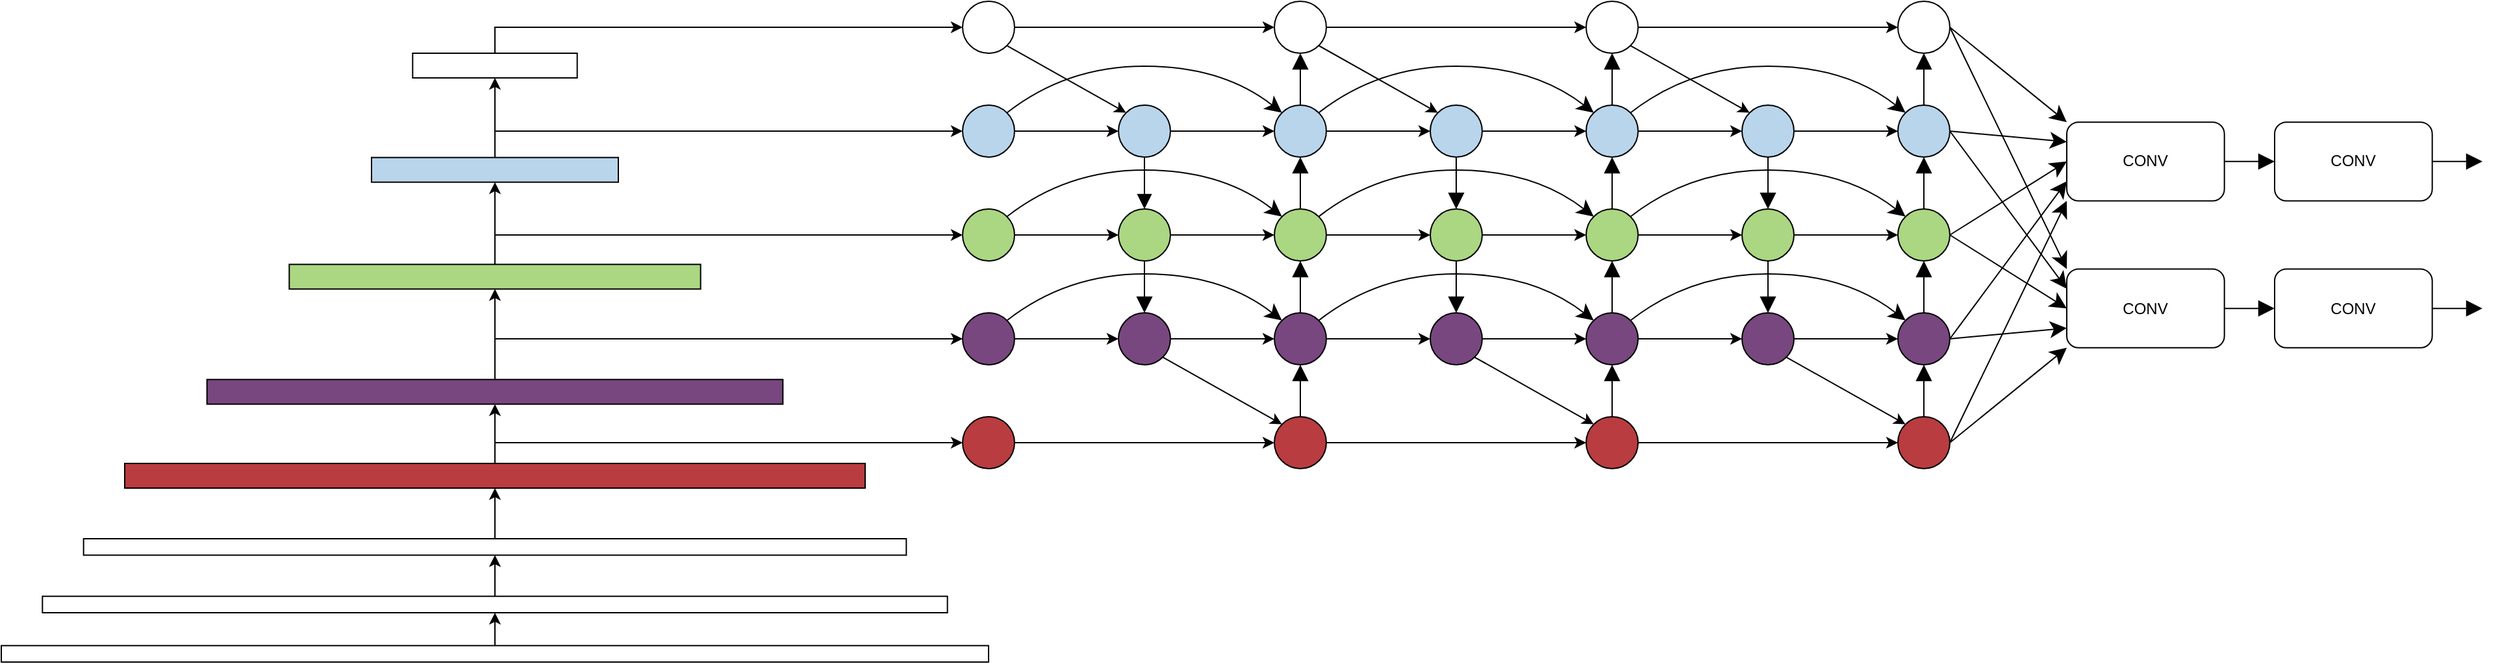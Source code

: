 <mxfile version="20.2.8" type="github">
  <diagram id="Q1lbnIge8eEQH-9hfLG9" name="第 1 页">
    <mxGraphModel dx="2755" dy="1028" grid="1" gridSize="10" guides="1" tooltips="1" connect="1" arrows="1" fold="1" page="1" pageScale="1" pageWidth="827" pageHeight="1169" math="0" shadow="0">
      <root>
        <mxCell id="0" />
        <mxCell id="1" parent="0" />
        <mxCell id="cvBlU5H9bP7NT6LMKIig-16" style="edgeStyle=orthogonalEdgeStyle;rounded=0;orthogonalLoop=1;jettySize=auto;html=1;exitX=1;exitY=0.5;exitDx=0;exitDy=0;entryX=0;entryY=0.5;entryDx=0;entryDy=0;" edge="1" parent="1" source="nWclfOt-MqA_zXtuq-44-1" target="nWclfOt-MqA_zXtuq-44-11">
          <mxGeometry relative="1" as="geometry" />
        </mxCell>
        <mxCell id="nWclfOt-MqA_zXtuq-44-1" value="" style="ellipse;whiteSpace=wrap;html=1;aspect=fixed;" parent="1" vertex="1">
          <mxGeometry x="200" y="160" width="40" height="40" as="geometry" />
        </mxCell>
        <mxCell id="cvBlU5H9bP7NT6LMKIig-19" style="edgeStyle=orthogonalEdgeStyle;rounded=0;orthogonalLoop=1;jettySize=auto;html=1;exitX=1;exitY=0.5;exitDx=0;exitDy=0;entryX=0;entryY=0.5;entryDx=0;entryDy=0;" edge="1" parent="1" source="nWclfOt-MqA_zXtuq-44-2" target="nWclfOt-MqA_zXtuq-44-7">
          <mxGeometry relative="1" as="geometry" />
        </mxCell>
        <mxCell id="nWclfOt-MqA_zXtuq-44-2" value="" style="ellipse;whiteSpace=wrap;html=1;aspect=fixed;fillColor=#B9D5EC;" parent="1" vertex="1">
          <mxGeometry x="200" y="240" width="40" height="40" as="geometry" />
        </mxCell>
        <mxCell id="cvBlU5H9bP7NT6LMKIig-25" style="edgeStyle=orthogonalEdgeStyle;rounded=0;orthogonalLoop=1;jettySize=auto;html=1;exitX=1;exitY=0.5;exitDx=0;exitDy=0;entryX=0;entryY=0.5;entryDx=0;entryDy=0;" edge="1" parent="1" source="nWclfOt-MqA_zXtuq-44-3" target="nWclfOt-MqA_zXtuq-44-8">
          <mxGeometry relative="1" as="geometry" />
        </mxCell>
        <mxCell id="nWclfOt-MqA_zXtuq-44-3" value="" style="ellipse;whiteSpace=wrap;html=1;aspect=fixed;fillColor=#ABD682;" parent="1" vertex="1">
          <mxGeometry x="200" y="320" width="40" height="40" as="geometry" />
        </mxCell>
        <mxCell id="cvBlU5H9bP7NT6LMKIig-31" style="edgeStyle=orthogonalEdgeStyle;rounded=0;orthogonalLoop=1;jettySize=auto;html=1;exitX=1;exitY=0.5;exitDx=0;exitDy=0;entryX=0;entryY=0.5;entryDx=0;entryDy=0;" edge="1" parent="1" source="nWclfOt-MqA_zXtuq-44-4" target="nWclfOt-MqA_zXtuq-44-9">
          <mxGeometry relative="1" as="geometry" />
        </mxCell>
        <mxCell id="nWclfOt-MqA_zXtuq-44-4" value="" style="ellipse;whiteSpace=wrap;html=1;aspect=fixed;fillColor=#78477F;" parent="1" vertex="1">
          <mxGeometry x="200" y="400" width="40" height="40" as="geometry" />
        </mxCell>
        <mxCell id="cvBlU5H9bP7NT6LMKIig-37" style="edgeStyle=orthogonalEdgeStyle;rounded=0;orthogonalLoop=1;jettySize=auto;html=1;exitX=1;exitY=0.5;exitDx=0;exitDy=0;entryX=0;entryY=0.5;entryDx=0;entryDy=0;" edge="1" parent="1" source="nWclfOt-MqA_zXtuq-44-5" target="nWclfOt-MqA_zXtuq-44-15">
          <mxGeometry relative="1" as="geometry" />
        </mxCell>
        <mxCell id="nWclfOt-MqA_zXtuq-44-5" value="" style="ellipse;whiteSpace=wrap;html=1;aspect=fixed;fillColor=#B93C40;" parent="1" vertex="1">
          <mxGeometry x="200" y="480" width="40" height="40" as="geometry" />
        </mxCell>
        <mxCell id="cvBlU5H9bP7NT6LMKIig-20" style="edgeStyle=orthogonalEdgeStyle;rounded=0;orthogonalLoop=1;jettySize=auto;html=1;exitX=1;exitY=0.5;exitDx=0;exitDy=0;entryX=0;entryY=0.5;entryDx=0;entryDy=0;" edge="1" parent="1" source="nWclfOt-MqA_zXtuq-44-7" target="nWclfOt-MqA_zXtuq-44-12">
          <mxGeometry relative="1" as="geometry" />
        </mxCell>
        <mxCell id="cvBlU5H9bP7NT6LMKIig-43" style="edgeStyle=orthogonalEdgeStyle;rounded=0;orthogonalLoop=1;jettySize=auto;html=1;exitX=0.5;exitY=1;exitDx=0;exitDy=0;entryX=0.5;entryY=0;entryDx=0;entryDy=0;endArrow=block;endFill=1;endSize=9;" edge="1" parent="1" source="nWclfOt-MqA_zXtuq-44-7" target="nWclfOt-MqA_zXtuq-44-8">
          <mxGeometry relative="1" as="geometry" />
        </mxCell>
        <mxCell id="nWclfOt-MqA_zXtuq-44-7" value="" style="ellipse;whiteSpace=wrap;html=1;aspect=fixed;fillColor=#B9D5EC;" parent="1" vertex="1">
          <mxGeometry x="320" y="240" width="40" height="40" as="geometry" />
        </mxCell>
        <mxCell id="cvBlU5H9bP7NT6LMKIig-26" style="edgeStyle=orthogonalEdgeStyle;rounded=0;orthogonalLoop=1;jettySize=auto;html=1;exitX=1;exitY=0.5;exitDx=0;exitDy=0;entryX=0;entryY=0.5;entryDx=0;entryDy=0;" edge="1" parent="1" source="nWclfOt-MqA_zXtuq-44-8" target="nWclfOt-MqA_zXtuq-44-13">
          <mxGeometry relative="1" as="geometry" />
        </mxCell>
        <mxCell id="cvBlU5H9bP7NT6LMKIig-44" style="edgeStyle=orthogonalEdgeStyle;rounded=0;orthogonalLoop=1;jettySize=auto;html=1;exitX=0.5;exitY=1;exitDx=0;exitDy=0;entryX=0.5;entryY=0;entryDx=0;entryDy=0;endArrow=block;endFill=1;endSize=10;" edge="1" parent="1" source="nWclfOt-MqA_zXtuq-44-8" target="nWclfOt-MqA_zXtuq-44-9">
          <mxGeometry relative="1" as="geometry" />
        </mxCell>
        <mxCell id="nWclfOt-MqA_zXtuq-44-8" value="" style="ellipse;whiteSpace=wrap;html=1;aspect=fixed;fillColor=#ABD682;" parent="1" vertex="1">
          <mxGeometry x="320" y="320" width="40" height="40" as="geometry" />
        </mxCell>
        <mxCell id="cvBlU5H9bP7NT6LMKIig-32" style="edgeStyle=orthogonalEdgeStyle;rounded=0;orthogonalLoop=1;jettySize=auto;html=1;exitX=1;exitY=0.5;exitDx=0;exitDy=0;entryX=0;entryY=0.5;entryDx=0;entryDy=0;" edge="1" parent="1" source="nWclfOt-MqA_zXtuq-44-9" target="nWclfOt-MqA_zXtuq-44-14">
          <mxGeometry relative="1" as="geometry" />
        </mxCell>
        <mxCell id="nWclfOt-MqA_zXtuq-44-9" value="" style="ellipse;whiteSpace=wrap;html=1;aspect=fixed;fillColor=#78477F;" parent="1" vertex="1">
          <mxGeometry x="320" y="400" width="40" height="40" as="geometry" />
        </mxCell>
        <mxCell id="cvBlU5H9bP7NT6LMKIig-17" style="edgeStyle=orthogonalEdgeStyle;rounded=0;orthogonalLoop=1;jettySize=auto;html=1;exitX=1;exitY=0.5;exitDx=0;exitDy=0;entryX=0;entryY=0.5;entryDx=0;entryDy=0;" edge="1" parent="1" source="nWclfOt-MqA_zXtuq-44-11" target="nWclfOt-MqA_zXtuq-44-21">
          <mxGeometry relative="1" as="geometry" />
        </mxCell>
        <mxCell id="nWclfOt-MqA_zXtuq-44-11" value="" style="ellipse;whiteSpace=wrap;html=1;aspect=fixed;" parent="1" vertex="1">
          <mxGeometry x="440" y="160" width="40" height="40" as="geometry" />
        </mxCell>
        <mxCell id="cvBlU5H9bP7NT6LMKIig-21" style="edgeStyle=orthogonalEdgeStyle;rounded=0;orthogonalLoop=1;jettySize=auto;html=1;exitX=1;exitY=0.5;exitDx=0;exitDy=0;entryX=0;entryY=0.5;entryDx=0;entryDy=0;" edge="1" parent="1" source="nWclfOt-MqA_zXtuq-44-12" target="nWclfOt-MqA_zXtuq-44-17">
          <mxGeometry relative="1" as="geometry" />
        </mxCell>
        <mxCell id="cvBlU5H9bP7NT6LMKIig-62" style="edgeStyle=orthogonalEdgeStyle;rounded=0;orthogonalLoop=1;jettySize=auto;html=1;exitX=0.5;exitY=0;exitDx=0;exitDy=0;entryX=0.5;entryY=1;entryDx=0;entryDy=0;endArrow=block;endFill=1;endSize=10;" edge="1" parent="1" source="nWclfOt-MqA_zXtuq-44-12" target="nWclfOt-MqA_zXtuq-44-11">
          <mxGeometry relative="1" as="geometry" />
        </mxCell>
        <mxCell id="nWclfOt-MqA_zXtuq-44-12" value="" style="ellipse;whiteSpace=wrap;html=1;aspect=fixed;fillColor=#B9D5EC;" parent="1" vertex="1">
          <mxGeometry x="440" y="240" width="40" height="40" as="geometry" />
        </mxCell>
        <mxCell id="cvBlU5H9bP7NT6LMKIig-27" style="edgeStyle=orthogonalEdgeStyle;rounded=0;orthogonalLoop=1;jettySize=auto;html=1;exitX=1;exitY=0.5;exitDx=0;exitDy=0;entryX=0;entryY=0.5;entryDx=0;entryDy=0;" edge="1" parent="1" source="nWclfOt-MqA_zXtuq-44-13" target="nWclfOt-MqA_zXtuq-44-18">
          <mxGeometry relative="1" as="geometry" />
        </mxCell>
        <mxCell id="cvBlU5H9bP7NT6LMKIig-63" style="edgeStyle=orthogonalEdgeStyle;rounded=0;orthogonalLoop=1;jettySize=auto;html=1;exitX=0.5;exitY=0;exitDx=0;exitDy=0;entryX=0.5;entryY=1;entryDx=0;entryDy=0;endArrow=block;endFill=1;endSize=10;" edge="1" parent="1" source="nWclfOt-MqA_zXtuq-44-13" target="nWclfOt-MqA_zXtuq-44-12">
          <mxGeometry relative="1" as="geometry" />
        </mxCell>
        <mxCell id="nWclfOt-MqA_zXtuq-44-13" value="" style="ellipse;whiteSpace=wrap;html=1;aspect=fixed;fillColor=#ABD682;" parent="1" vertex="1">
          <mxGeometry x="440" y="320" width="40" height="40" as="geometry" />
        </mxCell>
        <mxCell id="cvBlU5H9bP7NT6LMKIig-33" style="edgeStyle=orthogonalEdgeStyle;rounded=0;orthogonalLoop=1;jettySize=auto;html=1;exitX=1;exitY=0.5;exitDx=0;exitDy=0;entryX=0;entryY=0.5;entryDx=0;entryDy=0;" edge="1" parent="1" source="nWclfOt-MqA_zXtuq-44-14" target="nWclfOt-MqA_zXtuq-44-19">
          <mxGeometry relative="1" as="geometry" />
        </mxCell>
        <mxCell id="cvBlU5H9bP7NT6LMKIig-64" style="edgeStyle=orthogonalEdgeStyle;rounded=0;orthogonalLoop=1;jettySize=auto;html=1;exitX=0.5;exitY=0;exitDx=0;exitDy=0;entryX=0.5;entryY=1;entryDx=0;entryDy=0;endArrow=block;endFill=1;endSize=10;" edge="1" parent="1" source="nWclfOt-MqA_zXtuq-44-14" target="nWclfOt-MqA_zXtuq-44-13">
          <mxGeometry relative="1" as="geometry" />
        </mxCell>
        <mxCell id="nWclfOt-MqA_zXtuq-44-14" value="" style="ellipse;whiteSpace=wrap;html=1;aspect=fixed;fillColor=#78477F;" parent="1" vertex="1">
          <mxGeometry x="440" y="400" width="40" height="40" as="geometry" />
        </mxCell>
        <mxCell id="cvBlU5H9bP7NT6LMKIig-38" style="edgeStyle=orthogonalEdgeStyle;rounded=0;orthogonalLoop=1;jettySize=auto;html=1;exitX=1;exitY=0.5;exitDx=0;exitDy=0;entryX=0;entryY=0.5;entryDx=0;entryDy=0;" edge="1" parent="1" source="nWclfOt-MqA_zXtuq-44-15" target="nWclfOt-MqA_zXtuq-44-25">
          <mxGeometry relative="1" as="geometry" />
        </mxCell>
        <mxCell id="cvBlU5H9bP7NT6LMKIig-65" style="edgeStyle=orthogonalEdgeStyle;rounded=0;orthogonalLoop=1;jettySize=auto;html=1;exitX=0.5;exitY=0;exitDx=0;exitDy=0;entryX=0.5;entryY=1;entryDx=0;entryDy=0;endArrow=block;endFill=1;endSize=10;" edge="1" parent="1" source="nWclfOt-MqA_zXtuq-44-15" target="nWclfOt-MqA_zXtuq-44-14">
          <mxGeometry relative="1" as="geometry" />
        </mxCell>
        <mxCell id="nWclfOt-MqA_zXtuq-44-15" value="" style="ellipse;whiteSpace=wrap;html=1;aspect=fixed;fillColor=#B93C40;" parent="1" vertex="1">
          <mxGeometry x="440" y="480" width="40" height="40" as="geometry" />
        </mxCell>
        <mxCell id="cvBlU5H9bP7NT6LMKIig-22" style="edgeStyle=orthogonalEdgeStyle;rounded=0;orthogonalLoop=1;jettySize=auto;html=1;exitX=1;exitY=0.5;exitDx=0;exitDy=0;entryX=0;entryY=0.5;entryDx=0;entryDy=0;" edge="1" parent="1" source="nWclfOt-MqA_zXtuq-44-17" target="nWclfOt-MqA_zXtuq-44-22">
          <mxGeometry relative="1" as="geometry" />
        </mxCell>
        <mxCell id="cvBlU5H9bP7NT6LMKIig-66" style="edgeStyle=orthogonalEdgeStyle;rounded=0;orthogonalLoop=1;jettySize=auto;html=1;exitX=0.5;exitY=1;exitDx=0;exitDy=0;entryX=0.5;entryY=0;entryDx=0;entryDy=0;endArrow=block;endFill=1;endSize=10;" edge="1" parent="1" source="nWclfOt-MqA_zXtuq-44-17" target="nWclfOt-MqA_zXtuq-44-18">
          <mxGeometry relative="1" as="geometry" />
        </mxCell>
        <mxCell id="nWclfOt-MqA_zXtuq-44-17" value="" style="ellipse;whiteSpace=wrap;html=1;aspect=fixed;fillColor=#B9D5EC;" parent="1" vertex="1">
          <mxGeometry x="560" y="240" width="40" height="40" as="geometry" />
        </mxCell>
        <mxCell id="cvBlU5H9bP7NT6LMKIig-28" style="edgeStyle=orthogonalEdgeStyle;rounded=0;orthogonalLoop=1;jettySize=auto;html=1;exitX=1;exitY=0.5;exitDx=0;exitDy=0;entryX=0;entryY=0.5;entryDx=0;entryDy=0;" edge="1" parent="1" source="nWclfOt-MqA_zXtuq-44-18" target="nWclfOt-MqA_zXtuq-44-23">
          <mxGeometry relative="1" as="geometry" />
        </mxCell>
        <mxCell id="cvBlU5H9bP7NT6LMKIig-67" style="edgeStyle=orthogonalEdgeStyle;rounded=0;orthogonalLoop=1;jettySize=auto;html=1;exitX=0.5;exitY=1;exitDx=0;exitDy=0;entryX=0.5;entryY=0;entryDx=0;entryDy=0;endArrow=block;endFill=1;endSize=10;" edge="1" parent="1" source="nWclfOt-MqA_zXtuq-44-18" target="nWclfOt-MqA_zXtuq-44-19">
          <mxGeometry relative="1" as="geometry" />
        </mxCell>
        <mxCell id="nWclfOt-MqA_zXtuq-44-18" value="" style="ellipse;whiteSpace=wrap;html=1;aspect=fixed;fillColor=#ABD682;" parent="1" vertex="1">
          <mxGeometry x="560" y="320" width="40" height="40" as="geometry" />
        </mxCell>
        <mxCell id="cvBlU5H9bP7NT6LMKIig-34" style="edgeStyle=orthogonalEdgeStyle;rounded=0;orthogonalLoop=1;jettySize=auto;html=1;exitX=1;exitY=0.5;exitDx=0;exitDy=0;entryX=0;entryY=0.5;entryDx=0;entryDy=0;" edge="1" parent="1" source="nWclfOt-MqA_zXtuq-44-19" target="nWclfOt-MqA_zXtuq-44-24">
          <mxGeometry relative="1" as="geometry" />
        </mxCell>
        <mxCell id="nWclfOt-MqA_zXtuq-44-19" value="" style="ellipse;whiteSpace=wrap;html=1;aspect=fixed;fillColor=#78477F;" parent="1" vertex="1">
          <mxGeometry x="560" y="400" width="40" height="40" as="geometry" />
        </mxCell>
        <mxCell id="cvBlU5H9bP7NT6LMKIig-18" style="edgeStyle=orthogonalEdgeStyle;rounded=0;orthogonalLoop=1;jettySize=auto;html=1;exitX=1;exitY=0.5;exitDx=0;exitDy=0;entryX=0;entryY=0.5;entryDx=0;entryDy=0;" edge="1" parent="1" source="nWclfOt-MqA_zXtuq-44-21" target="nWclfOt-MqA_zXtuq-44-31">
          <mxGeometry relative="1" as="geometry" />
        </mxCell>
        <mxCell id="nWclfOt-MqA_zXtuq-44-21" value="" style="ellipse;whiteSpace=wrap;html=1;aspect=fixed;" parent="1" vertex="1">
          <mxGeometry x="680" y="160" width="40" height="40" as="geometry" />
        </mxCell>
        <mxCell id="cvBlU5H9bP7NT6LMKIig-23" style="edgeStyle=orthogonalEdgeStyle;rounded=0;orthogonalLoop=1;jettySize=auto;html=1;exitX=1;exitY=0.5;exitDx=0;exitDy=0;entryX=0;entryY=0.5;entryDx=0;entryDy=0;" edge="1" parent="1" source="nWclfOt-MqA_zXtuq-44-22" target="nWclfOt-MqA_zXtuq-44-27">
          <mxGeometry relative="1" as="geometry" />
        </mxCell>
        <mxCell id="cvBlU5H9bP7NT6LMKIig-77" style="edgeStyle=orthogonalEdgeStyle;rounded=0;orthogonalLoop=1;jettySize=auto;html=1;exitX=0.5;exitY=0;exitDx=0;exitDy=0;entryX=0.5;entryY=1;entryDx=0;entryDy=0;endArrow=block;endFill=1;endSize=10;" edge="1" parent="1" source="nWclfOt-MqA_zXtuq-44-22" target="nWclfOt-MqA_zXtuq-44-21">
          <mxGeometry relative="1" as="geometry" />
        </mxCell>
        <mxCell id="nWclfOt-MqA_zXtuq-44-22" value="" style="ellipse;whiteSpace=wrap;html=1;aspect=fixed;fillColor=#B9D5EC;" parent="1" vertex="1">
          <mxGeometry x="680" y="240" width="40" height="40" as="geometry" />
        </mxCell>
        <mxCell id="cvBlU5H9bP7NT6LMKIig-29" style="edgeStyle=orthogonalEdgeStyle;rounded=0;orthogonalLoop=1;jettySize=auto;html=1;exitX=1;exitY=0.5;exitDx=0;exitDy=0;entryX=0;entryY=0.5;entryDx=0;entryDy=0;" edge="1" parent="1" source="nWclfOt-MqA_zXtuq-44-23" target="nWclfOt-MqA_zXtuq-44-28">
          <mxGeometry relative="1" as="geometry" />
        </mxCell>
        <mxCell id="cvBlU5H9bP7NT6LMKIig-68" style="edgeStyle=orthogonalEdgeStyle;rounded=0;orthogonalLoop=1;jettySize=auto;html=1;exitX=0.5;exitY=0;exitDx=0;exitDy=0;entryX=0.5;entryY=1;entryDx=0;entryDy=0;endArrow=block;endFill=1;endSize=10;" edge="1" parent="1" source="nWclfOt-MqA_zXtuq-44-23" target="nWclfOt-MqA_zXtuq-44-22">
          <mxGeometry relative="1" as="geometry" />
        </mxCell>
        <mxCell id="nWclfOt-MqA_zXtuq-44-23" value="" style="ellipse;whiteSpace=wrap;html=1;aspect=fixed;fillColor=#ABD682;" parent="1" vertex="1">
          <mxGeometry x="680" y="320" width="40" height="40" as="geometry" />
        </mxCell>
        <mxCell id="cvBlU5H9bP7NT6LMKIig-35" style="edgeStyle=orthogonalEdgeStyle;rounded=0;orthogonalLoop=1;jettySize=auto;html=1;exitX=1;exitY=0.5;exitDx=0;exitDy=0;entryX=0;entryY=0.5;entryDx=0;entryDy=0;" edge="1" parent="1" source="nWclfOt-MqA_zXtuq-44-24" target="nWclfOt-MqA_zXtuq-44-29">
          <mxGeometry relative="1" as="geometry" />
        </mxCell>
        <mxCell id="cvBlU5H9bP7NT6LMKIig-69" style="edgeStyle=orthogonalEdgeStyle;rounded=0;orthogonalLoop=1;jettySize=auto;html=1;exitX=0.5;exitY=0;exitDx=0;exitDy=0;entryX=0.5;entryY=1;entryDx=0;entryDy=0;endArrow=block;endFill=1;endSize=10;" edge="1" parent="1" source="nWclfOt-MqA_zXtuq-44-24" target="nWclfOt-MqA_zXtuq-44-23">
          <mxGeometry relative="1" as="geometry" />
        </mxCell>
        <mxCell id="nWclfOt-MqA_zXtuq-44-24" value="" style="ellipse;whiteSpace=wrap;html=1;aspect=fixed;fillColor=#78477F;" parent="1" vertex="1">
          <mxGeometry x="680" y="400" width="40" height="40" as="geometry" />
        </mxCell>
        <mxCell id="cvBlU5H9bP7NT6LMKIig-39" style="edgeStyle=orthogonalEdgeStyle;rounded=0;orthogonalLoop=1;jettySize=auto;html=1;exitX=1;exitY=0.5;exitDx=0;exitDy=0;entryX=0;entryY=0.5;entryDx=0;entryDy=0;" edge="1" parent="1" source="nWclfOt-MqA_zXtuq-44-25" target="nWclfOt-MqA_zXtuq-44-35">
          <mxGeometry relative="1" as="geometry" />
        </mxCell>
        <mxCell id="cvBlU5H9bP7NT6LMKIig-70" style="edgeStyle=orthogonalEdgeStyle;rounded=0;orthogonalLoop=1;jettySize=auto;html=1;exitX=0.5;exitY=0;exitDx=0;exitDy=0;entryX=0.5;entryY=1;entryDx=0;entryDy=0;endArrow=block;endFill=1;endSize=10;" edge="1" parent="1" source="nWclfOt-MqA_zXtuq-44-25" target="nWclfOt-MqA_zXtuq-44-24">
          <mxGeometry relative="1" as="geometry" />
        </mxCell>
        <mxCell id="nWclfOt-MqA_zXtuq-44-25" value="" style="ellipse;whiteSpace=wrap;html=1;aspect=fixed;fillColor=#B93C40;" parent="1" vertex="1">
          <mxGeometry x="680" y="480" width="40" height="40" as="geometry" />
        </mxCell>
        <mxCell id="cvBlU5H9bP7NT6LMKIig-24" style="edgeStyle=orthogonalEdgeStyle;rounded=0;orthogonalLoop=1;jettySize=auto;html=1;exitX=1;exitY=0.5;exitDx=0;exitDy=0;entryX=0;entryY=0.5;entryDx=0;entryDy=0;" edge="1" parent="1" source="nWclfOt-MqA_zXtuq-44-27" target="nWclfOt-MqA_zXtuq-44-32">
          <mxGeometry relative="1" as="geometry" />
        </mxCell>
        <mxCell id="cvBlU5H9bP7NT6LMKIig-71" style="edgeStyle=orthogonalEdgeStyle;rounded=0;orthogonalLoop=1;jettySize=auto;html=1;exitX=0.5;exitY=1;exitDx=0;exitDy=0;entryX=0.5;entryY=0;entryDx=0;entryDy=0;endArrow=block;endFill=1;endSize=10;" edge="1" parent="1" source="nWclfOt-MqA_zXtuq-44-27" target="nWclfOt-MqA_zXtuq-44-28">
          <mxGeometry relative="1" as="geometry" />
        </mxCell>
        <mxCell id="nWclfOt-MqA_zXtuq-44-27" value="" style="ellipse;whiteSpace=wrap;html=1;aspect=fixed;fillColor=#B9D5EC;" parent="1" vertex="1">
          <mxGeometry x="800" y="240" width="40" height="40" as="geometry" />
        </mxCell>
        <mxCell id="cvBlU5H9bP7NT6LMKIig-30" style="edgeStyle=orthogonalEdgeStyle;rounded=0;orthogonalLoop=1;jettySize=auto;html=1;exitX=1;exitY=0.5;exitDx=0;exitDy=0;entryX=0;entryY=0.5;entryDx=0;entryDy=0;" edge="1" parent="1" source="nWclfOt-MqA_zXtuq-44-28" target="nWclfOt-MqA_zXtuq-44-33">
          <mxGeometry relative="1" as="geometry" />
        </mxCell>
        <mxCell id="cvBlU5H9bP7NT6LMKIig-72" style="edgeStyle=orthogonalEdgeStyle;rounded=0;orthogonalLoop=1;jettySize=auto;html=1;exitX=0.5;exitY=1;exitDx=0;exitDy=0;entryX=0.5;entryY=0;entryDx=0;entryDy=0;endArrow=block;endFill=1;endSize=10;" edge="1" parent="1" source="nWclfOt-MqA_zXtuq-44-28" target="nWclfOt-MqA_zXtuq-44-29">
          <mxGeometry relative="1" as="geometry" />
        </mxCell>
        <mxCell id="nWclfOt-MqA_zXtuq-44-28" value="" style="ellipse;whiteSpace=wrap;html=1;aspect=fixed;fillColor=#ABD682;" parent="1" vertex="1">
          <mxGeometry x="800" y="320" width="40" height="40" as="geometry" />
        </mxCell>
        <mxCell id="cvBlU5H9bP7NT6LMKIig-36" style="edgeStyle=orthogonalEdgeStyle;rounded=0;orthogonalLoop=1;jettySize=auto;html=1;exitX=1;exitY=0.5;exitDx=0;exitDy=0;entryX=0;entryY=0.5;entryDx=0;entryDy=0;" edge="1" parent="1" source="nWclfOt-MqA_zXtuq-44-29" target="nWclfOt-MqA_zXtuq-44-34">
          <mxGeometry relative="1" as="geometry" />
        </mxCell>
        <mxCell id="nWclfOt-MqA_zXtuq-44-29" value="" style="ellipse;whiteSpace=wrap;html=1;aspect=fixed;fillColor=#78477F;" parent="1" vertex="1">
          <mxGeometry x="800" y="400" width="40" height="40" as="geometry" />
        </mxCell>
        <mxCell id="nWclfOt-MqA_zXtuq-44-31" value="" style="ellipse;whiteSpace=wrap;html=1;aspect=fixed;" parent="1" vertex="1">
          <mxGeometry x="920" y="160" width="40" height="40" as="geometry" />
        </mxCell>
        <mxCell id="cvBlU5H9bP7NT6LMKIig-76" style="edgeStyle=orthogonalEdgeStyle;rounded=0;orthogonalLoop=1;jettySize=auto;html=1;exitX=0.5;exitY=0;exitDx=0;exitDy=0;entryX=0.5;entryY=1;entryDx=0;entryDy=0;endArrow=block;endFill=1;endSize=10;" edge="1" parent="1" source="nWclfOt-MqA_zXtuq-44-32" target="nWclfOt-MqA_zXtuq-44-31">
          <mxGeometry relative="1" as="geometry" />
        </mxCell>
        <mxCell id="nWclfOt-MqA_zXtuq-44-32" value="" style="ellipse;whiteSpace=wrap;html=1;aspect=fixed;fillColor=#B9D5EC;" parent="1" vertex="1">
          <mxGeometry x="920" y="240" width="40" height="40" as="geometry" />
        </mxCell>
        <mxCell id="cvBlU5H9bP7NT6LMKIig-75" style="edgeStyle=orthogonalEdgeStyle;rounded=0;orthogonalLoop=1;jettySize=auto;html=1;exitX=0.5;exitY=0;exitDx=0;exitDy=0;entryX=0.5;entryY=1;entryDx=0;entryDy=0;endArrow=block;endFill=1;endSize=10;" edge="1" parent="1" source="nWclfOt-MqA_zXtuq-44-33" target="nWclfOt-MqA_zXtuq-44-32">
          <mxGeometry relative="1" as="geometry" />
        </mxCell>
        <mxCell id="nWclfOt-MqA_zXtuq-44-33" value="" style="ellipse;whiteSpace=wrap;html=1;aspect=fixed;fillColor=#ABD682;" parent="1" vertex="1">
          <mxGeometry x="920" y="320" width="40" height="40" as="geometry" />
        </mxCell>
        <mxCell id="cvBlU5H9bP7NT6LMKIig-74" style="edgeStyle=orthogonalEdgeStyle;rounded=0;orthogonalLoop=1;jettySize=auto;html=1;exitX=0.5;exitY=0;exitDx=0;exitDy=0;entryX=0.5;entryY=1;entryDx=0;entryDy=0;endArrow=block;endFill=1;endSize=10;" edge="1" parent="1" source="nWclfOt-MqA_zXtuq-44-34" target="nWclfOt-MqA_zXtuq-44-33">
          <mxGeometry relative="1" as="geometry" />
        </mxCell>
        <mxCell id="nWclfOt-MqA_zXtuq-44-34" value="" style="ellipse;whiteSpace=wrap;html=1;aspect=fixed;fillColor=#78477F;" parent="1" vertex="1">
          <mxGeometry x="920" y="400" width="40" height="40" as="geometry" />
        </mxCell>
        <mxCell id="cvBlU5H9bP7NT6LMKIig-73" style="edgeStyle=orthogonalEdgeStyle;rounded=0;orthogonalLoop=1;jettySize=auto;html=1;exitX=0.5;exitY=0;exitDx=0;exitDy=0;entryX=0.5;entryY=1;entryDx=0;entryDy=0;endArrow=block;endFill=1;endSize=10;" edge="1" parent="1" source="nWclfOt-MqA_zXtuq-44-35" target="nWclfOt-MqA_zXtuq-44-34">
          <mxGeometry relative="1" as="geometry" />
        </mxCell>
        <mxCell id="nWclfOt-MqA_zXtuq-44-35" value="" style="ellipse;whiteSpace=wrap;html=1;aspect=fixed;fillColor=#B93C40;" parent="1" vertex="1">
          <mxGeometry x="920" y="480" width="40" height="40" as="geometry" />
        </mxCell>
        <mxCell id="nWclfOt-MqA_zXtuq-44-38" value="" style="rounded=0;whiteSpace=wrap;html=1;" parent="1" vertex="1">
          <mxGeometry x="-540" y="656.333" width="760.0" height="12.667" as="geometry" />
        </mxCell>
        <mxCell id="nWclfOt-MqA_zXtuq-44-39" value="" style="rounded=0;whiteSpace=wrap;html=1;" parent="1" vertex="1">
          <mxGeometry x="-508.333" y="618.333" width="696.667" height="12.667" as="geometry" />
        </mxCell>
        <mxCell id="cvBlU5H9bP7NT6LMKIig-7" style="edgeStyle=orthogonalEdgeStyle;rounded=0;orthogonalLoop=1;jettySize=auto;html=1;exitX=0.5;exitY=0;exitDx=0;exitDy=0;entryX=0.5;entryY=1;entryDx=0;entryDy=0;" edge="1" parent="1" source="nWclfOt-MqA_zXtuq-44-38" target="nWclfOt-MqA_zXtuq-44-39">
          <mxGeometry relative="1" as="geometry" />
        </mxCell>
        <mxCell id="nWclfOt-MqA_zXtuq-44-40" value="" style="rounded=0;whiteSpace=wrap;html=1;" parent="1" vertex="1">
          <mxGeometry x="-476.667" y="574.0" width="633.333" height="12.667" as="geometry" />
        </mxCell>
        <mxCell id="cvBlU5H9bP7NT6LMKIig-8" style="edgeStyle=orthogonalEdgeStyle;rounded=0;orthogonalLoop=1;jettySize=auto;html=1;exitX=0.5;exitY=0;exitDx=0;exitDy=0;entryX=0.5;entryY=1;entryDx=0;entryDy=0;" edge="1" parent="1" source="nWclfOt-MqA_zXtuq-44-39" target="nWclfOt-MqA_zXtuq-44-40">
          <mxGeometry relative="1" as="geometry" />
        </mxCell>
        <mxCell id="cvBlU5H9bP7NT6LMKIig-1" value="" style="rounded=0;whiteSpace=wrap;html=1;fillColor=#B93C40;" vertex="1" parent="1">
          <mxGeometry x="-445" y="516.0" width="570" height="19" as="geometry" />
        </mxCell>
        <mxCell id="cvBlU5H9bP7NT6LMKIig-9" style="edgeStyle=orthogonalEdgeStyle;rounded=0;orthogonalLoop=1;jettySize=auto;html=1;exitX=0.5;exitY=0;exitDx=0;exitDy=0;entryX=0.5;entryY=1;entryDx=0;entryDy=0;" edge="1" parent="1" source="nWclfOt-MqA_zXtuq-44-40" target="cvBlU5H9bP7NT6LMKIig-1">
          <mxGeometry relative="1" as="geometry" />
        </mxCell>
        <mxCell id="cvBlU5H9bP7NT6LMKIig-2" value="" style="rounded=0;whiteSpace=wrap;html=1;fillColor=#78477F;" vertex="1" parent="1">
          <mxGeometry x="-381.667" y="451.333" width="443.333" height="19" as="geometry" />
        </mxCell>
        <mxCell id="cvBlU5H9bP7NT6LMKIig-10" style="edgeStyle=orthogonalEdgeStyle;rounded=0;orthogonalLoop=1;jettySize=auto;html=1;exitX=0.5;exitY=0;exitDx=0;exitDy=0;entryX=0.5;entryY=1;entryDx=0;entryDy=0;" edge="1" parent="1" source="cvBlU5H9bP7NT6LMKIig-1" target="cvBlU5H9bP7NT6LMKIig-2">
          <mxGeometry relative="1" as="geometry" />
        </mxCell>
        <mxCell id="cvBlU5H9bP7NT6LMKIig-3" value="" style="rounded=0;whiteSpace=wrap;html=1;fillColor=#ABD682;" vertex="1" parent="1">
          <mxGeometry x="-318.333" y="362.667" width="316.667" height="19" as="geometry" />
        </mxCell>
        <mxCell id="cvBlU5H9bP7NT6LMKIig-11" style="edgeStyle=orthogonalEdgeStyle;rounded=0;orthogonalLoop=1;jettySize=auto;html=1;exitX=0.5;exitY=0;exitDx=0;exitDy=0;entryX=0.5;entryY=1;entryDx=0;entryDy=0;" edge="1" parent="1" source="cvBlU5H9bP7NT6LMKIig-2" target="cvBlU5H9bP7NT6LMKIig-3">
          <mxGeometry relative="1" as="geometry" />
        </mxCell>
        <mxCell id="cvBlU5H9bP7NT6LMKIig-4" value="" style="rounded=0;whiteSpace=wrap;html=1;fillColor=#B9D5EC;" vertex="1" parent="1">
          <mxGeometry x="-255" y="280.333" width="190.0" height="19" as="geometry" />
        </mxCell>
        <mxCell id="cvBlU5H9bP7NT6LMKIig-12" style="edgeStyle=orthogonalEdgeStyle;rounded=0;orthogonalLoop=1;jettySize=auto;html=1;exitX=0.5;exitY=0;exitDx=0;exitDy=0;entryX=0.5;entryY=1;entryDx=0;entryDy=0;" edge="1" parent="1" source="cvBlU5H9bP7NT6LMKIig-3" target="cvBlU5H9bP7NT6LMKIig-4">
          <mxGeometry relative="1" as="geometry" />
        </mxCell>
        <mxCell id="cvBlU5H9bP7NT6LMKIig-15" style="edgeStyle=orthogonalEdgeStyle;rounded=0;orthogonalLoop=1;jettySize=auto;html=1;exitX=0.5;exitY=0;exitDx=0;exitDy=0;entryX=0;entryY=0.5;entryDx=0;entryDy=0;" edge="1" parent="1" source="cvBlU5H9bP7NT6LMKIig-5" target="nWclfOt-MqA_zXtuq-44-1">
          <mxGeometry relative="1" as="geometry" />
        </mxCell>
        <mxCell id="cvBlU5H9bP7NT6LMKIig-5" value="" style="rounded=0;whiteSpace=wrap;html=1;" vertex="1" parent="1">
          <mxGeometry x="-223.333" y="200" width="126.667" height="19" as="geometry" />
        </mxCell>
        <mxCell id="cvBlU5H9bP7NT6LMKIig-13" style="edgeStyle=orthogonalEdgeStyle;rounded=0;orthogonalLoop=1;jettySize=auto;html=1;exitX=0.5;exitY=0;exitDx=0;exitDy=0;entryX=0.5;entryY=1;entryDx=0;entryDy=0;" edge="1" parent="1" source="cvBlU5H9bP7NT6LMKIig-4" target="cvBlU5H9bP7NT6LMKIig-5">
          <mxGeometry relative="1" as="geometry" />
        </mxCell>
        <mxCell id="cvBlU5H9bP7NT6LMKIig-41" value="" style="endArrow=classic;html=1;rounded=0;exitX=1;exitY=1;exitDx=0;exitDy=0;entryX=0;entryY=0;entryDx=0;entryDy=0;" edge="1" parent="1" source="nWclfOt-MqA_zXtuq-44-9" target="nWclfOt-MqA_zXtuq-44-15">
          <mxGeometry width="50" height="50" relative="1" as="geometry">
            <mxPoint x="150" y="470" as="sourcePoint" />
            <mxPoint x="430" y="490" as="targetPoint" />
          </mxGeometry>
        </mxCell>
        <mxCell id="cvBlU5H9bP7NT6LMKIig-42" value="" style="endArrow=classic;html=1;rounded=0;exitX=1;exitY=1;exitDx=0;exitDy=0;entryX=0;entryY=0;entryDx=0;entryDy=0;" edge="1" parent="1" source="nWclfOt-MqA_zXtuq-44-19" target="nWclfOt-MqA_zXtuq-44-25">
          <mxGeometry width="50" height="50" relative="1" as="geometry">
            <mxPoint x="610" y="505" as="sourcePoint" />
            <mxPoint x="690" y="585" as="targetPoint" />
          </mxGeometry>
        </mxCell>
        <mxCell id="cvBlU5H9bP7NT6LMKIig-57" value="" style="endArrow=classic;html=1;rounded=0;exitX=1;exitY=1;exitDx=0;exitDy=0;entryX=0;entryY=0;entryDx=0;entryDy=0;" edge="1" parent="1" source="nWclfOt-MqA_zXtuq-44-29" target="nWclfOt-MqA_zXtuq-44-35">
          <mxGeometry width="50" height="50" relative="1" as="geometry">
            <mxPoint x="610" y="430" as="sourcePoint" />
            <mxPoint x="690" y="510" as="targetPoint" />
          </mxGeometry>
        </mxCell>
        <mxCell id="cvBlU5H9bP7NT6LMKIig-58" value="" style="endArrow=classic;html=1;rounded=0;entryX=0;entryY=0.5;entryDx=0;entryDy=0;" edge="1" parent="1" target="nWclfOt-MqA_zXtuq-44-2">
          <mxGeometry width="50" height="50" relative="1" as="geometry">
            <mxPoint x="-160" y="260" as="sourcePoint" />
            <mxPoint x="200" y="420" as="targetPoint" />
          </mxGeometry>
        </mxCell>
        <mxCell id="cvBlU5H9bP7NT6LMKIig-59" value="" style="endArrow=classic;html=1;rounded=0;entryX=0;entryY=0.5;entryDx=0;entryDy=0;" edge="1" parent="1" target="nWclfOt-MqA_zXtuq-44-3">
          <mxGeometry width="50" height="50" relative="1" as="geometry">
            <mxPoint x="-160" y="340" as="sourcePoint" />
            <mxPoint x="180" y="339" as="targetPoint" />
          </mxGeometry>
        </mxCell>
        <mxCell id="cvBlU5H9bP7NT6LMKIig-60" value="" style="endArrow=classic;html=1;rounded=0;entryX=0;entryY=0.5;entryDx=0;entryDy=0;" edge="1" parent="1" target="nWclfOt-MqA_zXtuq-44-4">
          <mxGeometry width="50" height="50" relative="1" as="geometry">
            <mxPoint x="-160" y="420" as="sourcePoint" />
            <mxPoint x="170" y="419" as="targetPoint" />
          </mxGeometry>
        </mxCell>
        <mxCell id="cvBlU5H9bP7NT6LMKIig-61" value="" style="endArrow=classic;html=1;rounded=0;entryX=0;entryY=0.5;entryDx=0;entryDy=0;" edge="1" parent="1" target="nWclfOt-MqA_zXtuq-44-5">
          <mxGeometry width="50" height="50" relative="1" as="geometry">
            <mxPoint x="-160" y="500" as="sourcePoint" />
            <mxPoint x="190" y="499" as="targetPoint" />
          </mxGeometry>
        </mxCell>
        <mxCell id="cvBlU5H9bP7NT6LMKIig-79" value="" style="endArrow=classic;html=1;rounded=0;exitX=1;exitY=1;exitDx=0;exitDy=0;entryX=0;entryY=0;entryDx=0;entryDy=0;" edge="1" parent="1" source="nWclfOt-MqA_zXtuq-44-21" target="nWclfOt-MqA_zXtuq-44-27">
          <mxGeometry width="50" height="50" relative="1" as="geometry">
            <mxPoint x="604.142" y="444.142" as="sourcePoint" />
            <mxPoint x="695.858" y="495.858" as="targetPoint" />
          </mxGeometry>
        </mxCell>
        <mxCell id="cvBlU5H9bP7NT6LMKIig-80" value="" style="endArrow=classic;html=1;rounded=0;exitX=1;exitY=1;exitDx=0;exitDy=0;entryX=0;entryY=0;entryDx=0;entryDy=0;" edge="1" parent="1" source="nWclfOt-MqA_zXtuq-44-11" target="nWclfOt-MqA_zXtuq-44-17">
          <mxGeometry width="50" height="50" relative="1" as="geometry">
            <mxPoint x="614.142" y="454.142" as="sourcePoint" />
            <mxPoint x="705.858" y="505.858" as="targetPoint" />
          </mxGeometry>
        </mxCell>
        <mxCell id="cvBlU5H9bP7NT6LMKIig-81" value="" style="endArrow=classic;html=1;rounded=0;exitX=1;exitY=1;exitDx=0;exitDy=0;entryX=0;entryY=0;entryDx=0;entryDy=0;" edge="1" parent="1" source="nWclfOt-MqA_zXtuq-44-1" target="nWclfOt-MqA_zXtuq-44-7">
          <mxGeometry width="50" height="50" relative="1" as="geometry">
            <mxPoint x="624.142" y="464.142" as="sourcePoint" />
            <mxPoint x="715.858" y="515.858" as="targetPoint" />
          </mxGeometry>
        </mxCell>
        <mxCell id="cvBlU5H9bP7NT6LMKIig-83" value="" style="curved=1;endArrow=classic;html=1;rounded=0;endSize=10;exitX=1;exitY=0;exitDx=0;exitDy=0;entryX=0;entryY=0;entryDx=0;entryDy=0;" edge="1" parent="1" source="nWclfOt-MqA_zXtuq-44-2" target="nWclfOt-MqA_zXtuq-44-12">
          <mxGeometry width="50" height="50" relative="1" as="geometry">
            <mxPoint x="-20" y="470" as="sourcePoint" />
            <mxPoint x="30" y="420" as="targetPoint" />
            <Array as="points">
              <mxPoint x="280" y="210" />
              <mxPoint x="400" y="210" />
            </Array>
          </mxGeometry>
        </mxCell>
        <mxCell id="cvBlU5H9bP7NT6LMKIig-84" value="" style="curved=1;endArrow=classic;html=1;rounded=0;endSize=10;exitX=1;exitY=0;exitDx=0;exitDy=0;entryX=0;entryY=0;entryDx=0;entryDy=0;" edge="1" parent="1">
          <mxGeometry width="50" height="50" relative="1" as="geometry">
            <mxPoint x="234.142" y="325.858" as="sourcePoint" />
            <mxPoint x="445.858" y="325.858" as="targetPoint" />
            <Array as="points">
              <mxPoint x="280" y="290" />
              <mxPoint x="400" y="290" />
            </Array>
          </mxGeometry>
        </mxCell>
        <mxCell id="cvBlU5H9bP7NT6LMKIig-85" value="" style="curved=1;endArrow=classic;html=1;rounded=0;endSize=10;exitX=1;exitY=0;exitDx=0;exitDy=0;entryX=0;entryY=0;entryDx=0;entryDy=0;" edge="1" parent="1">
          <mxGeometry width="50" height="50" relative="1" as="geometry">
            <mxPoint x="234.142" y="405.858" as="sourcePoint" />
            <mxPoint x="445.858" y="405.858" as="targetPoint" />
            <Array as="points">
              <mxPoint x="280" y="370" />
              <mxPoint x="400" y="370" />
            </Array>
          </mxGeometry>
        </mxCell>
        <mxCell id="cvBlU5H9bP7NT6LMKIig-86" value="" style="curved=1;endArrow=classic;html=1;rounded=0;endSize=10;exitX=1;exitY=0;exitDx=0;exitDy=0;entryX=0;entryY=0;entryDx=0;entryDy=0;" edge="1" parent="1">
          <mxGeometry width="50" height="50" relative="1" as="geometry">
            <mxPoint x="474.142" y="245.858" as="sourcePoint" />
            <mxPoint x="685.858" y="245.858" as="targetPoint" />
            <Array as="points">
              <mxPoint x="520" y="210" />
              <mxPoint x="640" y="210" />
            </Array>
          </mxGeometry>
        </mxCell>
        <mxCell id="cvBlU5H9bP7NT6LMKIig-87" value="" style="curved=1;endArrow=classic;html=1;rounded=0;endSize=10;exitX=1;exitY=0;exitDx=0;exitDy=0;entryX=0;entryY=0;entryDx=0;entryDy=0;" edge="1" parent="1">
          <mxGeometry width="50" height="50" relative="1" as="geometry">
            <mxPoint x="714.142" y="245.858" as="sourcePoint" />
            <mxPoint x="925.858" y="245.858" as="targetPoint" />
            <Array as="points">
              <mxPoint x="760" y="210" />
              <mxPoint x="880" y="210" />
            </Array>
          </mxGeometry>
        </mxCell>
        <mxCell id="cvBlU5H9bP7NT6LMKIig-88" value="" style="curved=1;endArrow=classic;html=1;rounded=0;endSize=10;exitX=1;exitY=0;exitDx=0;exitDy=0;entryX=0;entryY=0;entryDx=0;entryDy=0;" edge="1" parent="1">
          <mxGeometry width="50" height="50" relative="1" as="geometry">
            <mxPoint x="474.142" y="325.858" as="sourcePoint" />
            <mxPoint x="685.858" y="325.858" as="targetPoint" />
            <Array as="points">
              <mxPoint x="520" y="290" />
              <mxPoint x="640" y="290" />
            </Array>
          </mxGeometry>
        </mxCell>
        <mxCell id="cvBlU5H9bP7NT6LMKIig-89" value="" style="curved=1;endArrow=classic;html=1;rounded=0;endSize=10;exitX=1;exitY=0;exitDx=0;exitDy=0;entryX=0;entryY=0;entryDx=0;entryDy=0;" edge="1" parent="1">
          <mxGeometry width="50" height="50" relative="1" as="geometry">
            <mxPoint x="714.142" y="325.858" as="sourcePoint" />
            <mxPoint x="925.858" y="325.858" as="targetPoint" />
            <Array as="points">
              <mxPoint x="760" y="290" />
              <mxPoint x="880" y="290" />
            </Array>
          </mxGeometry>
        </mxCell>
        <mxCell id="cvBlU5H9bP7NT6LMKIig-90" value="" style="curved=1;endArrow=classic;html=1;rounded=0;endSize=10;exitX=1;exitY=0;exitDx=0;exitDy=0;entryX=0;entryY=0;entryDx=0;entryDy=0;" edge="1" parent="1">
          <mxGeometry width="50" height="50" relative="1" as="geometry">
            <mxPoint x="474.142" y="405.858" as="sourcePoint" />
            <mxPoint x="685.858" y="405.858" as="targetPoint" />
            <Array as="points">
              <mxPoint x="520" y="370" />
              <mxPoint x="640" y="370" />
            </Array>
          </mxGeometry>
        </mxCell>
        <mxCell id="cvBlU5H9bP7NT6LMKIig-91" value="" style="curved=1;endArrow=classic;html=1;rounded=0;endSize=10;exitX=1;exitY=0;exitDx=0;exitDy=0;entryX=0;entryY=0;entryDx=0;entryDy=0;" edge="1" parent="1">
          <mxGeometry width="50" height="50" relative="1" as="geometry">
            <mxPoint x="714.142" y="405.858" as="sourcePoint" />
            <mxPoint x="925.858" y="405.858" as="targetPoint" />
            <Array as="points">
              <mxPoint x="760" y="370" />
              <mxPoint x="880" y="370" />
            </Array>
          </mxGeometry>
        </mxCell>
        <mxCell id="cvBlU5H9bP7NT6LMKIig-95" style="edgeStyle=orthogonalEdgeStyle;rounded=0;orthogonalLoop=1;jettySize=auto;html=1;exitX=1;exitY=0.5;exitDx=0;exitDy=0;entryX=0;entryY=0.5;entryDx=0;entryDy=0;endArrow=block;endFill=1;endSize=10;" edge="1" parent="1" source="cvBlU5H9bP7NT6LMKIig-92" target="cvBlU5H9bP7NT6LMKIig-94">
          <mxGeometry relative="1" as="geometry" />
        </mxCell>
        <mxCell id="cvBlU5H9bP7NT6LMKIig-92" value="CONV" style="rounded=1;whiteSpace=wrap;html=1;fillColor=none;" vertex="1" parent="1">
          <mxGeometry x="1050" y="253.08" width="121.34" height="60.67" as="geometry" />
        </mxCell>
        <mxCell id="cvBlU5H9bP7NT6LMKIig-112" style="edgeStyle=orthogonalEdgeStyle;rounded=0;orthogonalLoop=1;jettySize=auto;html=1;exitX=1;exitY=0.5;exitDx=0;exitDy=0;endArrow=block;endFill=1;endSize=10;" edge="1" parent="1" source="cvBlU5H9bP7NT6LMKIig-94">
          <mxGeometry relative="1" as="geometry">
            <mxPoint x="1370" y="283.765" as="targetPoint" />
          </mxGeometry>
        </mxCell>
        <mxCell id="cvBlU5H9bP7NT6LMKIig-94" value="CONV" style="rounded=1;whiteSpace=wrap;html=1;fillColor=none;" vertex="1" parent="1">
          <mxGeometry x="1210" y="253.08" width="121.34" height="60.67" as="geometry" />
        </mxCell>
        <mxCell id="cvBlU5H9bP7NT6LMKIig-96" style="edgeStyle=orthogonalEdgeStyle;rounded=0;orthogonalLoop=1;jettySize=auto;html=1;exitX=1;exitY=0.5;exitDx=0;exitDy=0;entryX=0;entryY=0.5;entryDx=0;entryDy=0;endArrow=block;endFill=1;endSize=10;" edge="1" parent="1" source="cvBlU5H9bP7NT6LMKIig-97" target="cvBlU5H9bP7NT6LMKIig-98">
          <mxGeometry relative="1" as="geometry" />
        </mxCell>
        <mxCell id="cvBlU5H9bP7NT6LMKIig-97" value="CONV" style="rounded=1;whiteSpace=wrap;html=1;fillColor=none;" vertex="1" parent="1">
          <mxGeometry x="1050" y="366.25" width="121.34" height="60.67" as="geometry" />
        </mxCell>
        <mxCell id="cvBlU5H9bP7NT6LMKIig-113" style="edgeStyle=orthogonalEdgeStyle;rounded=0;orthogonalLoop=1;jettySize=auto;html=1;exitX=1;exitY=0.5;exitDx=0;exitDy=0;endArrow=block;endFill=1;endSize=10;" edge="1" parent="1" source="cvBlU5H9bP7NT6LMKIig-98">
          <mxGeometry relative="1" as="geometry">
            <mxPoint x="1370" y="396.706" as="targetPoint" />
          </mxGeometry>
        </mxCell>
        <mxCell id="cvBlU5H9bP7NT6LMKIig-98" value="CONV" style="rounded=1;whiteSpace=wrap;html=1;fillColor=none;" vertex="1" parent="1">
          <mxGeometry x="1210" y="366.25" width="121.34" height="60.67" as="geometry" />
        </mxCell>
        <mxCell id="cvBlU5H9bP7NT6LMKIig-100" value="" style="endArrow=classic;html=1;rounded=0;endSize=10;exitX=1;exitY=0.5;exitDx=0;exitDy=0;entryX=0;entryY=0;entryDx=0;entryDy=0;" edge="1" parent="1" source="nWclfOt-MqA_zXtuq-44-31" target="cvBlU5H9bP7NT6LMKIig-92">
          <mxGeometry width="50" height="50" relative="1" as="geometry">
            <mxPoint x="780" y="470" as="sourcePoint" />
            <mxPoint x="830" y="420" as="targetPoint" />
          </mxGeometry>
        </mxCell>
        <mxCell id="cvBlU5H9bP7NT6LMKIig-103" value="" style="endArrow=classic;html=1;rounded=0;endSize=10;exitX=1;exitY=0.5;exitDx=0;exitDy=0;entryX=0;entryY=0.25;entryDx=0;entryDy=0;" edge="1" parent="1" source="nWclfOt-MqA_zXtuq-44-32" target="cvBlU5H9bP7NT6LMKIig-92">
          <mxGeometry width="50" height="50" relative="1" as="geometry">
            <mxPoint x="970" y="190" as="sourcePoint" />
            <mxPoint x="1060" y="259.5" as="targetPoint" />
          </mxGeometry>
        </mxCell>
        <mxCell id="cvBlU5H9bP7NT6LMKIig-104" value="" style="endArrow=classic;html=1;rounded=0;endSize=10;exitX=1;exitY=0.5;exitDx=0;exitDy=0;entryX=0;entryY=0.5;entryDx=0;entryDy=0;" edge="1" parent="1" source="nWclfOt-MqA_zXtuq-44-33" target="cvBlU5H9bP7NT6LMKIig-92">
          <mxGeometry width="50" height="50" relative="1" as="geometry">
            <mxPoint x="980" y="200" as="sourcePoint" />
            <mxPoint x="1070" y="269.5" as="targetPoint" />
          </mxGeometry>
        </mxCell>
        <mxCell id="cvBlU5H9bP7NT6LMKIig-105" value="" style="endArrow=classic;html=1;rounded=0;endSize=10;exitX=1;exitY=0.5;exitDx=0;exitDy=0;entryX=0;entryY=0.75;entryDx=0;entryDy=0;" edge="1" parent="1" source="nWclfOt-MqA_zXtuq-44-34" target="cvBlU5H9bP7NT6LMKIig-92">
          <mxGeometry width="50" height="50" relative="1" as="geometry">
            <mxPoint x="990" y="210" as="sourcePoint" />
            <mxPoint x="1080" y="279.5" as="targetPoint" />
          </mxGeometry>
        </mxCell>
        <mxCell id="cvBlU5H9bP7NT6LMKIig-106" value="" style="endArrow=classic;html=1;rounded=0;endSize=10;exitX=1;exitY=0.5;exitDx=0;exitDy=0;entryX=0;entryY=1;entryDx=0;entryDy=0;" edge="1" parent="1" source="nWclfOt-MqA_zXtuq-44-35" target="cvBlU5H9bP7NT6LMKIig-92">
          <mxGeometry width="50" height="50" relative="1" as="geometry">
            <mxPoint x="1000" y="220" as="sourcePoint" />
            <mxPoint x="1090" y="289.5" as="targetPoint" />
          </mxGeometry>
        </mxCell>
        <mxCell id="cvBlU5H9bP7NT6LMKIig-107" value="" style="endArrow=classic;html=1;rounded=0;endSize=10;exitX=1;exitY=0.5;exitDx=0;exitDy=0;entryX=0;entryY=0;entryDx=0;entryDy=0;" edge="1" parent="1" source="nWclfOt-MqA_zXtuq-44-31" target="cvBlU5H9bP7NT6LMKIig-97">
          <mxGeometry width="50" height="50" relative="1" as="geometry">
            <mxPoint x="1010" y="230" as="sourcePoint" />
            <mxPoint x="1100" y="299.5" as="targetPoint" />
          </mxGeometry>
        </mxCell>
        <mxCell id="cvBlU5H9bP7NT6LMKIig-108" value="" style="endArrow=classic;html=1;rounded=0;endSize=10;exitX=1;exitY=0.5;exitDx=0;exitDy=0;entryX=0;entryY=0.25;entryDx=0;entryDy=0;" edge="1" parent="1" source="nWclfOt-MqA_zXtuq-44-32" target="cvBlU5H9bP7NT6LMKIig-97">
          <mxGeometry width="50" height="50" relative="1" as="geometry">
            <mxPoint x="1020" y="240" as="sourcePoint" />
            <mxPoint x="1110" y="309.5" as="targetPoint" />
          </mxGeometry>
        </mxCell>
        <mxCell id="cvBlU5H9bP7NT6LMKIig-109" value="" style="endArrow=classic;html=1;rounded=0;endSize=10;exitX=1;exitY=0.5;exitDx=0;exitDy=0;entryX=0;entryY=0.5;entryDx=0;entryDy=0;" edge="1" parent="1" source="nWclfOt-MqA_zXtuq-44-33" target="cvBlU5H9bP7NT6LMKIig-97">
          <mxGeometry width="50" height="50" relative="1" as="geometry">
            <mxPoint x="1030" y="250" as="sourcePoint" />
            <mxPoint x="1120" y="319.5" as="targetPoint" />
          </mxGeometry>
        </mxCell>
        <mxCell id="cvBlU5H9bP7NT6LMKIig-110" value="" style="endArrow=classic;html=1;rounded=0;endSize=10;exitX=1;exitY=0.5;exitDx=0;exitDy=0;entryX=0;entryY=0.75;entryDx=0;entryDy=0;" edge="1" parent="1" source="nWclfOt-MqA_zXtuq-44-34" target="cvBlU5H9bP7NT6LMKIig-97">
          <mxGeometry width="50" height="50" relative="1" as="geometry">
            <mxPoint x="1040" y="260" as="sourcePoint" />
            <mxPoint x="1130" y="329.5" as="targetPoint" />
          </mxGeometry>
        </mxCell>
        <mxCell id="cvBlU5H9bP7NT6LMKIig-111" value="" style="endArrow=classic;html=1;rounded=0;endSize=10;exitX=1;exitY=0.5;exitDx=0;exitDy=0;entryX=0;entryY=1;entryDx=0;entryDy=0;" edge="1" parent="1" source="nWclfOt-MqA_zXtuq-44-35" target="cvBlU5H9bP7NT6LMKIig-97">
          <mxGeometry width="50" height="50" relative="1" as="geometry">
            <mxPoint x="1050" y="270" as="sourcePoint" />
            <mxPoint x="1140" y="339.5" as="targetPoint" />
          </mxGeometry>
        </mxCell>
      </root>
    </mxGraphModel>
  </diagram>
</mxfile>
